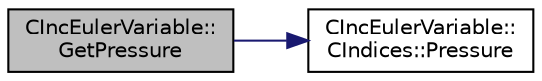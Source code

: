 digraph "CIncEulerVariable::GetPressure"
{
 // LATEX_PDF_SIZE
  edge [fontname="Helvetica",fontsize="10",labelfontname="Helvetica",labelfontsize="10"];
  node [fontname="Helvetica",fontsize="10",shape=record];
  rankdir="LR";
  Node1 [label="CIncEulerVariable::\lGetPressure",height=0.2,width=0.4,color="black", fillcolor="grey75", style="filled", fontcolor="black",tooltip="Get the flow pressure."];
  Node1 -> Node2 [color="midnightblue",fontsize="10",style="solid",fontname="Helvetica"];
  Node2 [label="CIncEulerVariable::\lCIndices::Pressure",height=0.2,width=0.4,color="black", fillcolor="white", style="filled",URL="$structCIncEulerVariable_1_1CIndices.html#ac3bc53dfc338fd5a5b8205f763696aa3",tooltip=" "];
}

